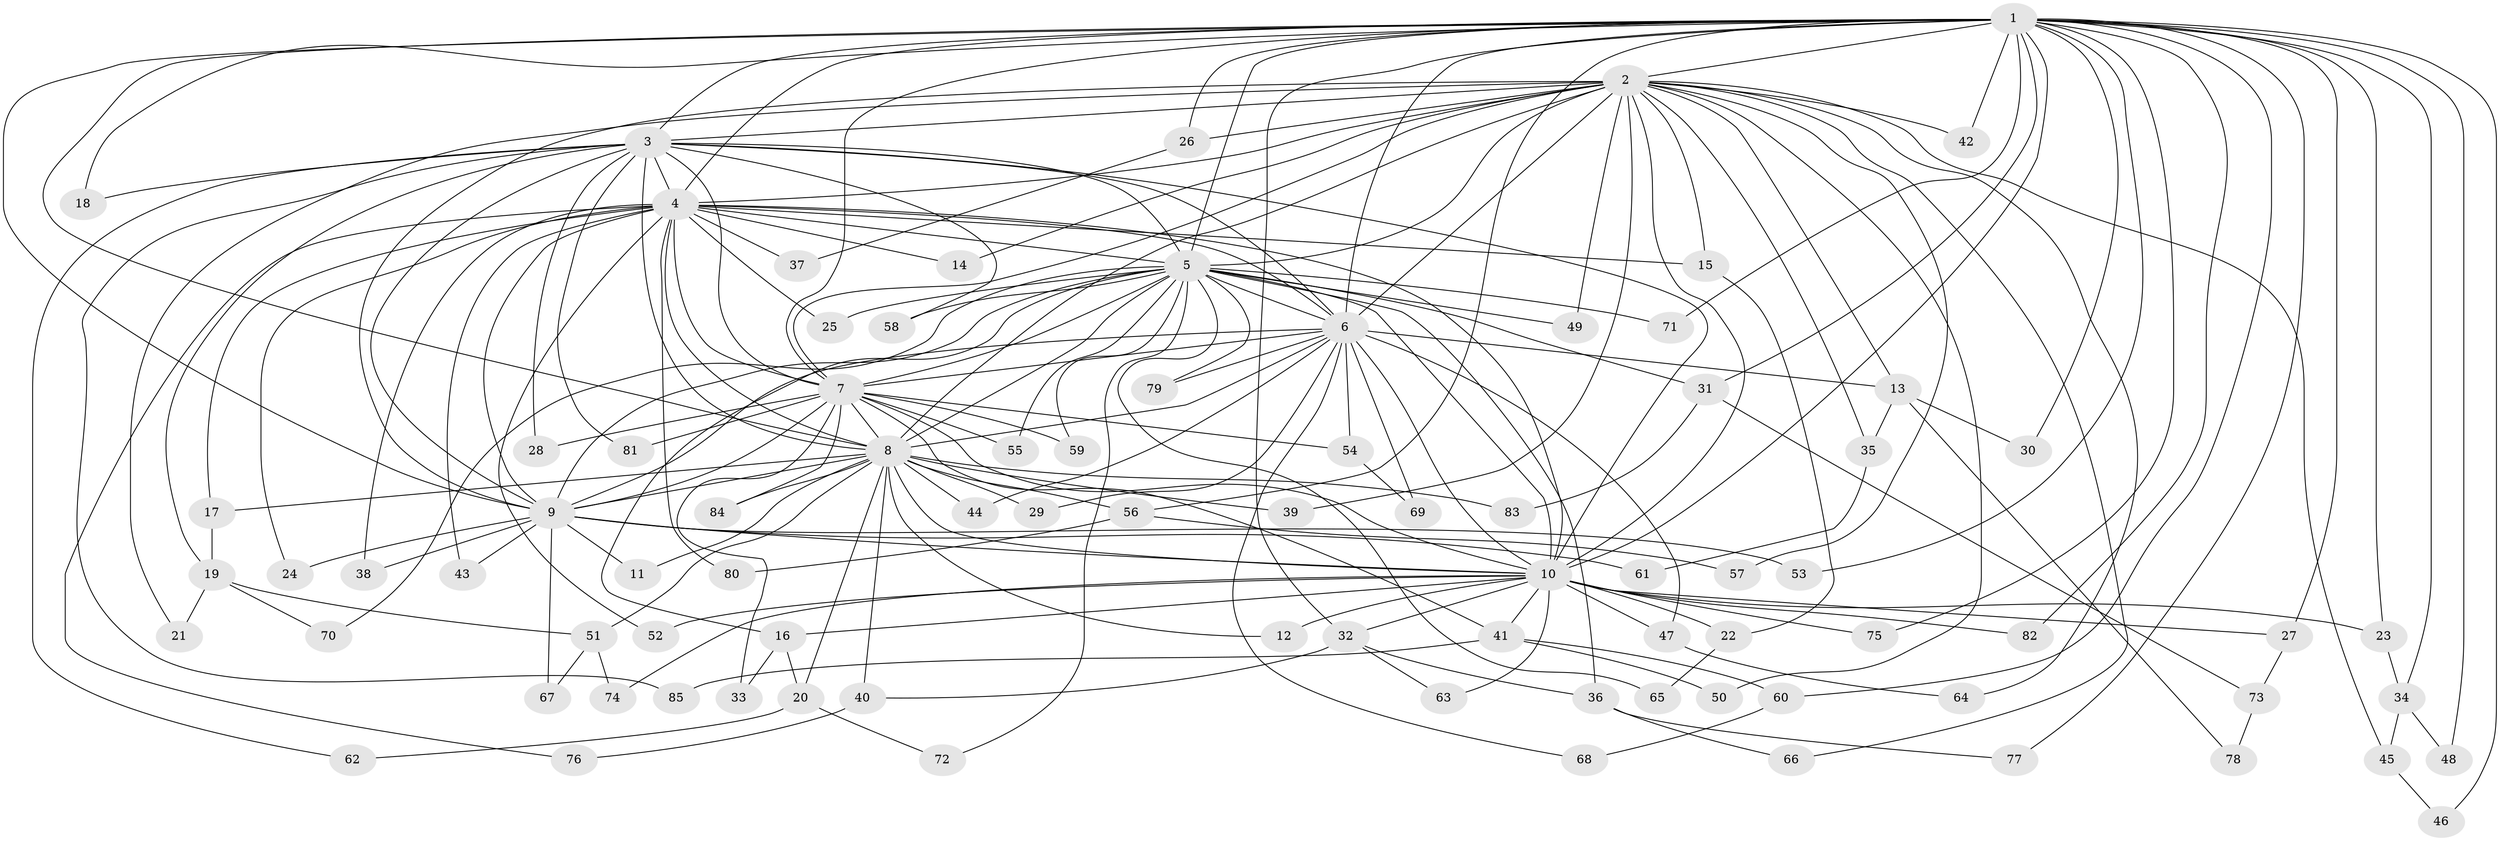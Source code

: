 // Generated by graph-tools (version 1.1) at 2025/13/03/09/25 04:13:51]
// undirected, 85 vertices, 195 edges
graph export_dot {
graph [start="1"]
  node [color=gray90,style=filled];
  1;
  2;
  3;
  4;
  5;
  6;
  7;
  8;
  9;
  10;
  11;
  12;
  13;
  14;
  15;
  16;
  17;
  18;
  19;
  20;
  21;
  22;
  23;
  24;
  25;
  26;
  27;
  28;
  29;
  30;
  31;
  32;
  33;
  34;
  35;
  36;
  37;
  38;
  39;
  40;
  41;
  42;
  43;
  44;
  45;
  46;
  47;
  48;
  49;
  50;
  51;
  52;
  53;
  54;
  55;
  56;
  57;
  58;
  59;
  60;
  61;
  62;
  63;
  64;
  65;
  66;
  67;
  68;
  69;
  70;
  71;
  72;
  73;
  74;
  75;
  76;
  77;
  78;
  79;
  80;
  81;
  82;
  83;
  84;
  85;
  1 -- 2;
  1 -- 3;
  1 -- 4;
  1 -- 5;
  1 -- 6;
  1 -- 7;
  1 -- 8;
  1 -- 9;
  1 -- 10;
  1 -- 18;
  1 -- 23;
  1 -- 26;
  1 -- 27;
  1 -- 30;
  1 -- 31;
  1 -- 32;
  1 -- 34;
  1 -- 42;
  1 -- 46;
  1 -- 48;
  1 -- 53;
  1 -- 56;
  1 -- 60;
  1 -- 71;
  1 -- 75;
  1 -- 77;
  1 -- 82;
  2 -- 3;
  2 -- 4;
  2 -- 5;
  2 -- 6;
  2 -- 7;
  2 -- 8;
  2 -- 9;
  2 -- 10;
  2 -- 13;
  2 -- 14;
  2 -- 15;
  2 -- 21;
  2 -- 26;
  2 -- 35;
  2 -- 39;
  2 -- 42;
  2 -- 45;
  2 -- 49;
  2 -- 50;
  2 -- 57;
  2 -- 64;
  2 -- 66;
  3 -- 4;
  3 -- 5;
  3 -- 6;
  3 -- 7;
  3 -- 8;
  3 -- 9;
  3 -- 10;
  3 -- 18;
  3 -- 19;
  3 -- 28;
  3 -- 58;
  3 -- 62;
  3 -- 81;
  3 -- 85;
  4 -- 5;
  4 -- 6;
  4 -- 7;
  4 -- 8;
  4 -- 9;
  4 -- 10;
  4 -- 14;
  4 -- 15;
  4 -- 17;
  4 -- 24;
  4 -- 25;
  4 -- 37;
  4 -- 38;
  4 -- 43;
  4 -- 52;
  4 -- 76;
  4 -- 80;
  5 -- 6;
  5 -- 7;
  5 -- 8;
  5 -- 9;
  5 -- 10;
  5 -- 16;
  5 -- 25;
  5 -- 31;
  5 -- 36;
  5 -- 49;
  5 -- 55;
  5 -- 58;
  5 -- 59;
  5 -- 65;
  5 -- 70;
  5 -- 71;
  5 -- 72;
  5 -- 79;
  6 -- 7;
  6 -- 8;
  6 -- 9;
  6 -- 10;
  6 -- 13;
  6 -- 29;
  6 -- 44;
  6 -- 47;
  6 -- 54;
  6 -- 68;
  6 -- 69;
  6 -- 79;
  7 -- 8;
  7 -- 9;
  7 -- 10;
  7 -- 28;
  7 -- 33;
  7 -- 41;
  7 -- 54;
  7 -- 55;
  7 -- 59;
  7 -- 81;
  7 -- 84;
  8 -- 9;
  8 -- 10;
  8 -- 11;
  8 -- 12;
  8 -- 17;
  8 -- 20;
  8 -- 29;
  8 -- 39;
  8 -- 40;
  8 -- 44;
  8 -- 51;
  8 -- 56;
  8 -- 83;
  8 -- 84;
  9 -- 10;
  9 -- 11;
  9 -- 24;
  9 -- 38;
  9 -- 43;
  9 -- 53;
  9 -- 61;
  9 -- 67;
  10 -- 12;
  10 -- 16;
  10 -- 22;
  10 -- 23;
  10 -- 27;
  10 -- 32;
  10 -- 41;
  10 -- 47;
  10 -- 52;
  10 -- 63;
  10 -- 74;
  10 -- 75;
  10 -- 82;
  13 -- 30;
  13 -- 35;
  13 -- 78;
  15 -- 22;
  16 -- 20;
  16 -- 33;
  17 -- 19;
  19 -- 21;
  19 -- 51;
  19 -- 70;
  20 -- 62;
  20 -- 72;
  22 -- 65;
  23 -- 34;
  26 -- 37;
  27 -- 73;
  31 -- 73;
  31 -- 83;
  32 -- 36;
  32 -- 40;
  32 -- 63;
  34 -- 45;
  34 -- 48;
  35 -- 61;
  36 -- 66;
  36 -- 77;
  40 -- 76;
  41 -- 50;
  41 -- 60;
  41 -- 85;
  45 -- 46;
  47 -- 64;
  51 -- 67;
  51 -- 74;
  54 -- 69;
  56 -- 57;
  56 -- 80;
  60 -- 68;
  73 -- 78;
}
